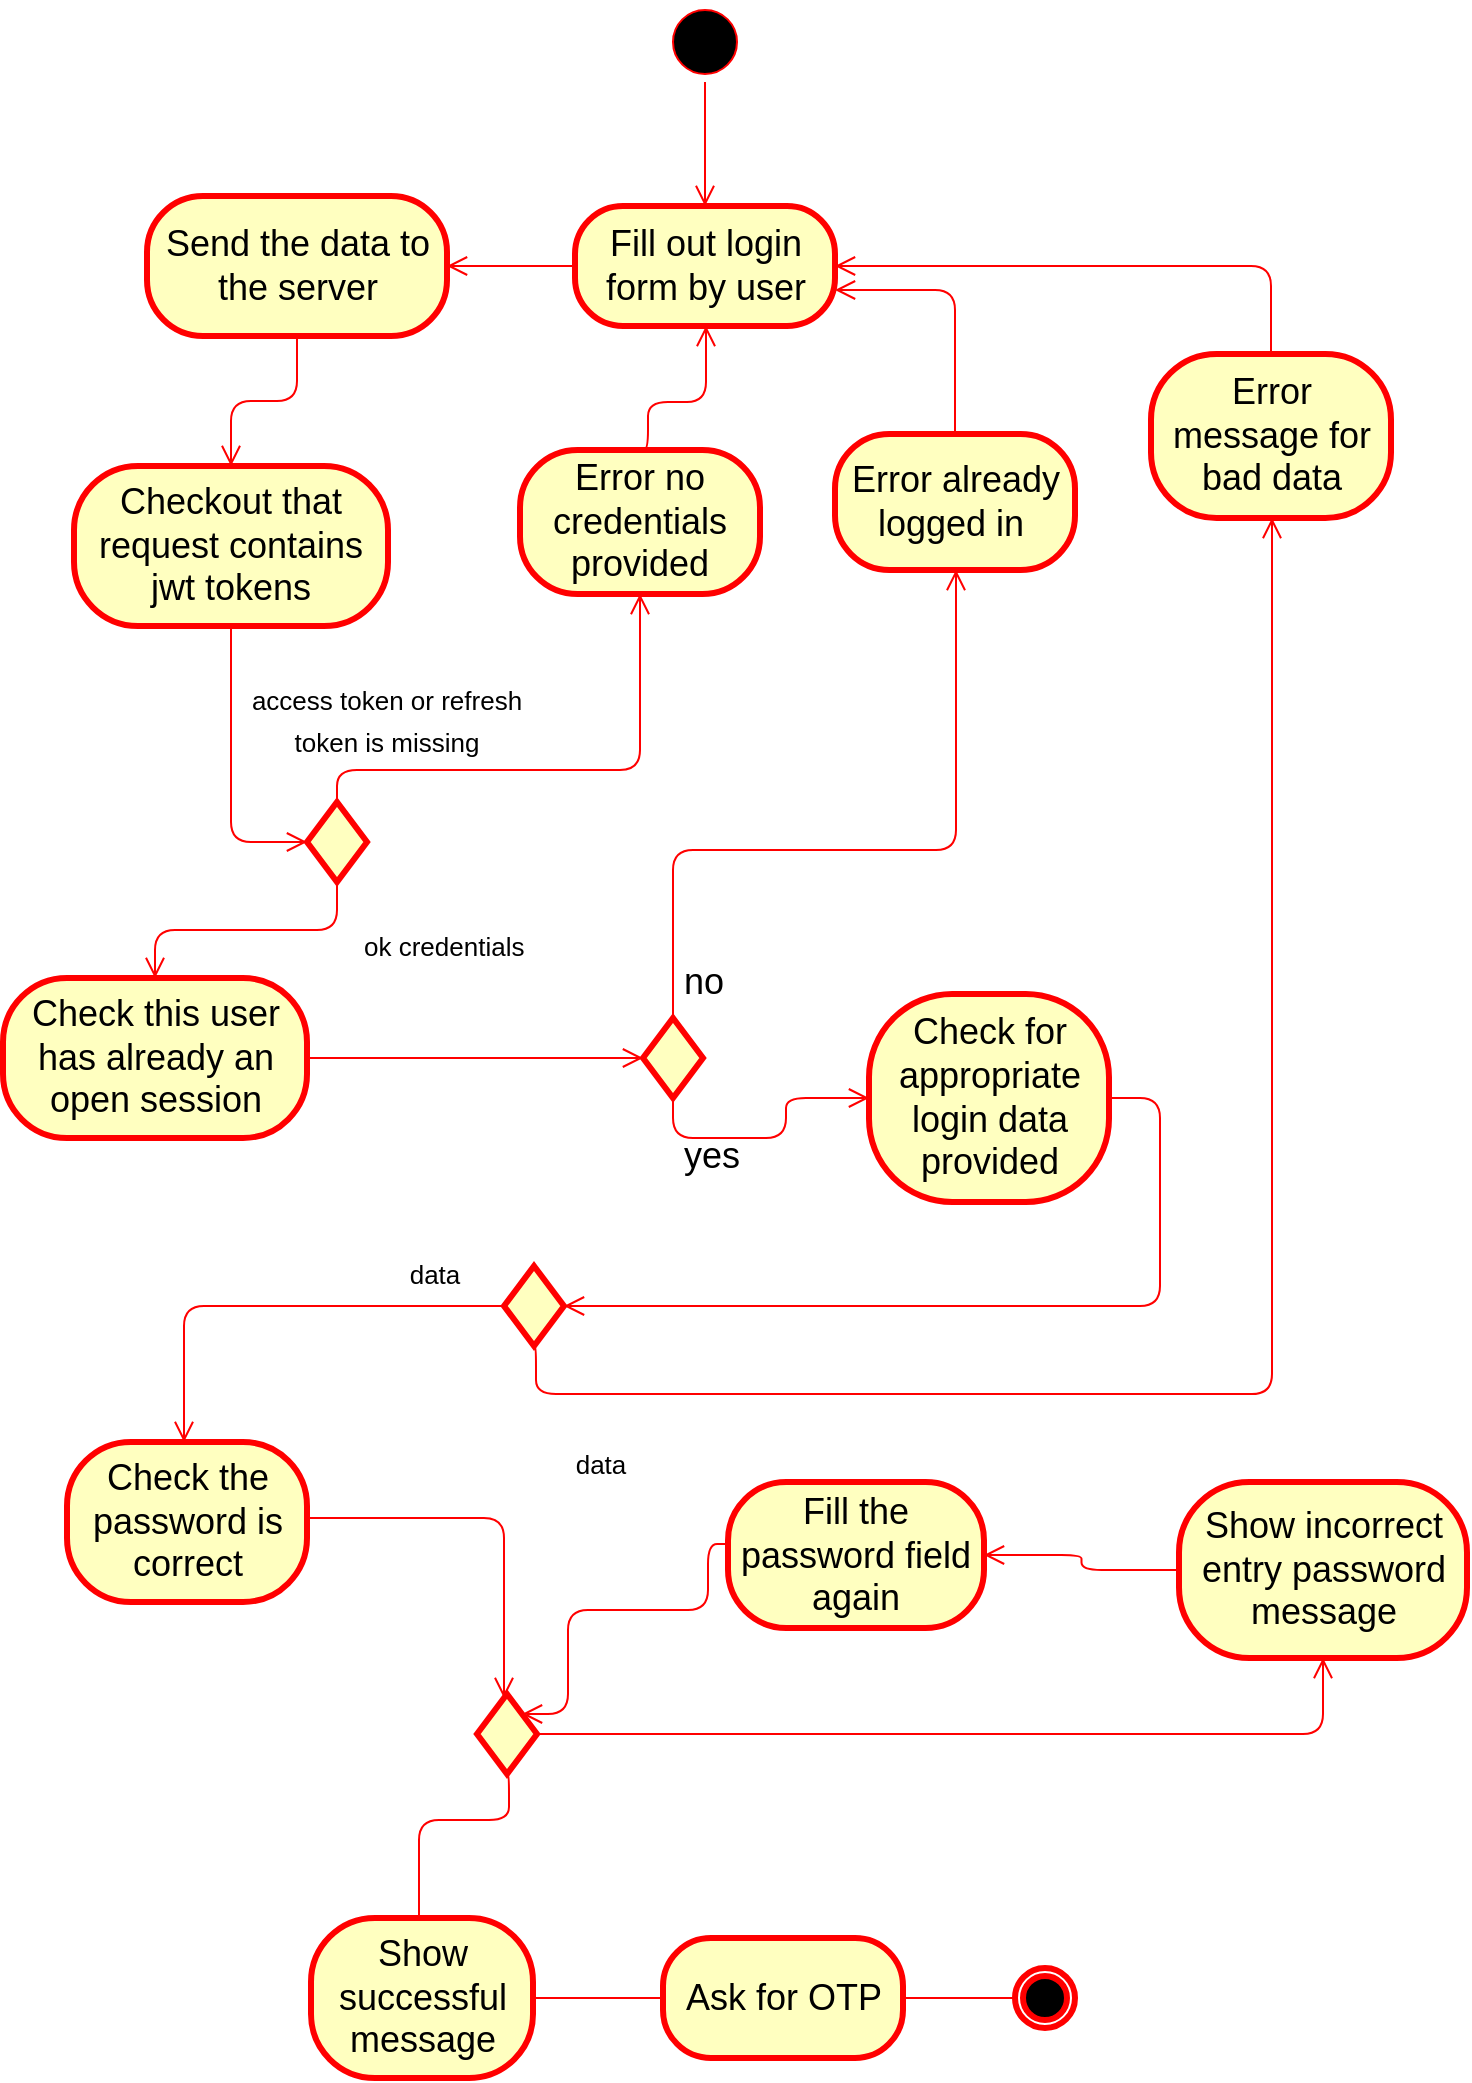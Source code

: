 <mxfile>
    <diagram id="MtLG95kfh5mEK6smX6_D" name="Page-1">
        <mxGraphModel dx="743" dy="809" grid="1" gridSize="8" guides="1" tooltips="1" connect="1" arrows="1" fold="1" page="1" pageScale="1" pageWidth="850" pageHeight="1100" math="0" shadow="0">
            <root>
                <mxCell id="0"/>
                <mxCell id="1" parent="0"/>
                <mxCell id="5" value="" style="ellipse;html=1;shape=startState;fillColor=#000000;strokeColor=#ff0000;" parent="1" vertex="1">
                    <mxGeometry x="400.5" y="32" width="40" height="40" as="geometry"/>
                </mxCell>
                <mxCell id="6" value="" style="edgeStyle=orthogonalEdgeStyle;html=1;verticalAlign=bottom;endArrow=open;endSize=8;strokeColor=#ff0000;" parent="1" source="5" edge="1">
                    <mxGeometry relative="1" as="geometry">
                        <mxPoint x="420.5" y="134" as="targetPoint"/>
                        <mxPoint x="420.5" y="64" as="sourcePoint"/>
                    </mxGeometry>
                </mxCell>
                <mxCell id="8" value="&lt;font style=&quot;font-size: 18px;&quot;&gt;Fill out login form by user&lt;/font&gt;" style="rounded=1;whiteSpace=wrap;html=1;arcSize=40;fontColor=#000000;fillColor=#ffffc0;strokeColor=#ff0000;strokeWidth=3;" parent="1" vertex="1">
                    <mxGeometry x="355.5" y="134" width="130" height="60" as="geometry"/>
                </mxCell>
                <mxCell id="9" value="" style="edgeStyle=orthogonalEdgeStyle;html=1;verticalAlign=bottom;endArrow=open;endSize=8;strokeColor=#ff0000;" parent="1" source="8" target="11" edge="1">
                    <mxGeometry relative="1" as="geometry">
                        <mxPoint x="259.5" y="164" as="targetPoint"/>
                        <Array as="points"/>
                    </mxGeometry>
                </mxCell>
                <mxCell id="11" value="Send the data to the server" style="rounded=1;whiteSpace=wrap;html=1;arcSize=40;fontColor=#000000;fillColor=#ffffc0;strokeColor=#ff0000;strokeWidth=3;fontSize=18;" parent="1" vertex="1">
                    <mxGeometry x="141.5" y="129" width="150" height="70" as="geometry"/>
                </mxCell>
                <mxCell id="12" value="" style="edgeStyle=orthogonalEdgeStyle;html=1;verticalAlign=bottom;endArrow=open;endSize=8;strokeColor=#ff0000;fontSize=18;entryX=0;entryY=0.5;entryDx=0;entryDy=0;startArrow=none;" parent="1" source="89" target="98" edge="1">
                    <mxGeometry relative="1" as="geometry">
                        <mxPoint x="243.5" y="399.0" as="targetPoint"/>
                    </mxGeometry>
                </mxCell>
                <mxCell id="17" value="" style="rhombus;whiteSpace=wrap;html=1;fillColor=#ffffc0;strokeColor=#ff0000;strokeWidth=3;fontSize=18;" parent="1" vertex="1">
                    <mxGeometry x="320" y="664" width="30" height="40" as="geometry"/>
                </mxCell>
                <mxCell id="18" value="&lt;font style=&quot;font-size: 13px;&quot;&gt;&lt;font style=&quot;font-size: 13px;&quot; color=&quot;#ffffff&quot;&gt;Inappropriate&lt;br&gt;&lt;/font&gt;data&lt;/font&gt;" style="edgeStyle=orthogonalEdgeStyle;html=1;align=center;verticalAlign=bottom;endArrow=open;endSize=8;strokeColor=#ff0000;fontSize=18;labelBackgroundColor=none;exitX=0.5;exitY=1;exitDx=0;exitDy=0;" parent="1" source="17" target="81" edge="1">
                    <mxGeometry x="-0.863" y="-48" relative="1" as="geometry">
                        <mxPoint x="647.5" y="302" as="targetPoint"/>
                        <mxPoint as="offset"/>
                        <mxPoint x="417.5" y="604.0" as="sourcePoint"/>
                        <Array as="points">
                            <mxPoint x="336" y="704"/>
                            <mxPoint x="336" y="728"/>
                            <mxPoint x="704" y="728"/>
                        </Array>
                    </mxGeometry>
                </mxCell>
                <mxCell id="19" value="&lt;font style=&quot;font-size: 13px;&quot;&gt;&lt;font style=&quot;font-size: 13px;&quot; color=&quot;#ffffff&quot;&gt;Appropriate&lt;br&gt;&lt;/font&gt;data&lt;/font&gt;" style="edgeStyle=orthogonalEdgeStyle;html=1;align=center;verticalAlign=top;endArrow=open;endSize=8;strokeColor=#ff0000;fontSize=18;labelBackgroundColor=none;exitX=0;exitY=0.5;exitDx=0;exitDy=0;" parent="1" source="17" target="69" edge="1">
                    <mxGeometry x="-0.695" y="-56" relative="1" as="geometry">
                        <mxPoint x="160" y="856" as="targetPoint"/>
                        <mxPoint x="505.037" y="515.999" as="sourcePoint"/>
                        <Array as="points">
                            <mxPoint x="160" y="684"/>
                        </Array>
                        <mxPoint as="offset"/>
                    </mxGeometry>
                </mxCell>
                <mxCell id="59" value="&lt;font color=&quot;#ffffff&quot;&gt;incorrect&lt;br&gt;password&lt;/font&gt;" style="edgeStyle=orthogonalEdgeStyle;html=1;align=center;verticalAlign=bottom;endArrow=open;endSize=8;strokeColor=#ff0000;fontSize=18;labelBackgroundColor=none;" parent="1" source="58" target="83" edge="1">
                    <mxGeometry x="-0.606" y="-54" relative="1" as="geometry">
                        <mxPoint x="713.5" y="842" as="targetPoint"/>
                        <mxPoint as="offset"/>
                    </mxGeometry>
                </mxCell>
                <mxCell id="60" value="&lt;font color=&quot;#ffffff&quot;&gt;Correct&lt;br&gt;password&lt;br&gt;&lt;/font&gt;" style="edgeStyle=orthogonalEdgeStyle;html=1;align=center;verticalAlign=top;endArrow=open;endSize=8;strokeColor=#ff0000;fontSize=18;labelBackgroundColor=none;entryX=0.5;entryY=0;entryDx=0;entryDy=0;exitX=0.5;exitY=1;exitDx=0;exitDy=0;" parent="1" source="58" edge="1">
                    <mxGeometry x="0.078" y="-68" relative="1" as="geometry">
                        <mxPoint x="277.5" y="1000" as="targetPoint"/>
                        <mxPoint x="322.567" y="890.999" as="sourcePoint"/>
                        <Array as="points">
                            <mxPoint x="322.5" y="941"/>
                            <mxPoint x="277.5" y="941"/>
                        </Array>
                        <mxPoint x="38" y="-61" as="offset"/>
                    </mxGeometry>
                </mxCell>
                <mxCell id="58" value="" style="rhombus;whiteSpace=wrap;html=1;fillColor=#ffffc0;strokeColor=#ff0000;strokeWidth=3;fontSize=18;" parent="1" vertex="1">
                    <mxGeometry x="306.5" y="878" width="30" height="40" as="geometry"/>
                </mxCell>
                <mxCell id="69" value="Check the password is correct" style="rounded=1;whiteSpace=wrap;html=1;arcSize=40;fontColor=#000000;fillColor=#ffffc0;strokeColor=#ff0000;strokeWidth=3;fontFamily=Helvetica;fontSize=18;" parent="1" vertex="1">
                    <mxGeometry x="101.5" y="752" width="120" height="80" as="geometry"/>
                </mxCell>
                <mxCell id="70" value="" style="edgeStyle=orthogonalEdgeStyle;html=1;verticalAlign=bottom;endArrow=open;endSize=8;strokeColor=#ff0000;labelBackgroundColor=none;fontFamily=Helvetica;fontSize=18;fontColor=#FFFFFF;" parent="1" source="69" target="58" edge="1">
                    <mxGeometry relative="1" as="geometry">
                        <mxPoint x="438.5" y="790.053" as="targetPoint"/>
                        <Array as="points">
                            <mxPoint x="320" y="790"/>
                        </Array>
                    </mxGeometry>
                </mxCell>
                <mxCell id="71" value="Show successful message" style="rounded=1;whiteSpace=wrap;html=1;arcSize=40;fontColor=#000000;fillColor=#ffffc0;strokeColor=#ff0000;strokeWidth=3;fontFamily=Helvetica;fontSize=18;" parent="1" vertex="1">
                    <mxGeometry x="223.5" y="990" width="111" height="80" as="geometry"/>
                </mxCell>
                <mxCell id="72" value="" style="edgeStyle=orthogonalEdgeStyle;html=1;verticalAlign=bottom;endArrow=open;endSize=8;strokeColor=#ff0000;labelBackgroundColor=none;fontFamily=Helvetica;fontSize=18;fontColor=#FFFFFF;" parent="1" source="71" edge="1">
                    <mxGeometry relative="1" as="geometry">
                        <mxPoint x="427.5" y="1030" as="targetPoint"/>
                    </mxGeometry>
                </mxCell>
                <mxCell id="74" value="Ask for OTP" style="rounded=1;whiteSpace=wrap;html=1;arcSize=40;fontColor=#000000;fillColor=#ffffc0;strokeColor=#ff0000;strokeWidth=3;fontFamily=Helvetica;fontSize=18;" parent="1" vertex="1">
                    <mxGeometry x="399.5" y="1000" width="120" height="60" as="geometry"/>
                </mxCell>
                <mxCell id="81" value="Error message for bad data" style="rounded=1;whiteSpace=wrap;html=1;arcSize=40;fontColor=#000000;fillColor=#ffffc0;strokeColor=#ff0000;strokeWidth=3;fontFamily=Helvetica;fontSize=18;" parent="1" vertex="1">
                    <mxGeometry x="643.5" y="208" width="120" height="82" as="geometry"/>
                </mxCell>
                <mxCell id="82" value="" style="edgeStyle=orthogonalEdgeStyle;html=1;verticalAlign=bottom;endArrow=open;endSize=8;strokeColor=#ff0000;labelBackgroundColor=none;fontFamily=Helvetica;fontSize=18;fontColor=#FFFFFF;exitX=0.5;exitY=0;exitDx=0;exitDy=0;" parent="1" source="81" target="8" edge="1">
                    <mxGeometry relative="1" as="geometry">
                        <mxPoint x="645.5" y="158" as="targetPoint"/>
                        <Array as="points">
                            <mxPoint x="703.5" y="164"/>
                        </Array>
                        <mxPoint x="703.5" y="164" as="sourcePoint"/>
                    </mxGeometry>
                </mxCell>
                <mxCell id="83" value="Show incorrect entry password message" style="rounded=1;whiteSpace=wrap;html=1;arcSize=40;fontColor=#000000;fillColor=#ffffc0;strokeColor=#ff0000;strokeWidth=3;fontFamily=Helvetica;fontSize=18;" parent="1" vertex="1">
                    <mxGeometry x="657.5" y="772" width="144" height="88" as="geometry"/>
                </mxCell>
                <mxCell id="85" value="" style="edgeStyle=orthogonalEdgeStyle;html=1;verticalAlign=bottom;endArrow=open;endSize=8;strokeColor=#ff0000;labelBackgroundColor=none;fontFamily=Helvetica;fontSize=18;fontColor=#FFFFFF;entryX=1;entryY=0.5;entryDx=0;entryDy=0;" parent="1" source="83" target="123" edge="1">
                    <mxGeometry relative="1" as="geometry">
                        <mxPoint x="568.5" y="790.053" as="targetPoint"/>
                        <mxPoint x="580.5" y="708" as="sourcePoint"/>
                    </mxGeometry>
                </mxCell>
                <mxCell id="89" value="&lt;span style=&quot;font-size: 18px;&quot;&gt;Checkout that request contains jwt tokens&lt;/span&gt;" style="rounded=1;whiteSpace=wrap;html=1;arcSize=40;fontColor=#000000;fillColor=#ffffc0;strokeColor=#ff0000;strokeWidth=3;" parent="1" vertex="1">
                    <mxGeometry x="105" y="264" width="157" height="80" as="geometry"/>
                </mxCell>
                <mxCell id="92" value="" style="edgeStyle=orthogonalEdgeStyle;html=1;verticalAlign=bottom;endArrow=open;endSize=8;strokeColor=#ff0000;fontSize=18;startArrow=none;exitX=0.5;exitY=1;exitDx=0;exitDy=0;" parent="1" source="11" target="89" edge="1">
                    <mxGeometry relative="1" as="geometry">
                        <mxPoint x="304" y="354" as="targetPoint"/>
                        <mxPoint x="310.5" y="248.0" as="sourcePoint"/>
                    </mxGeometry>
                </mxCell>
                <mxCell id="94" value="&lt;font style=&quot;font-size: 13px;&quot;&gt;access token or refresh&lt;br&gt;token is missing&lt;/font&gt;" style="edgeStyle=orthogonalEdgeStyle;html=1;align=center;verticalAlign=bottom;endArrow=open;endSize=8;strokeColor=#ff0000;fontSize=18;exitX=0.5;exitY=0;exitDx=0;exitDy=0;labelBackgroundColor=none;" parent="1" source="98" target="111" edge="1">
                    <mxGeometry x="-0.682" y="1" relative="1" as="geometry">
                        <mxPoint x="635.5" y="240" as="targetPoint"/>
                        <mxPoint x="267.5" y="399" as="sourcePoint"/>
                        <Array as="points">
                            <mxPoint x="237" y="416"/>
                            <mxPoint x="388" y="416"/>
                        </Array>
                        <mxPoint as="offset"/>
                    </mxGeometry>
                </mxCell>
                <mxCell id="95" value="&lt;font style=&quot;font-size: 13px;&quot;&gt;ok credentials&lt;/font&gt;" style="edgeStyle=orthogonalEdgeStyle;html=1;align=left;verticalAlign=top;endArrow=open;endSize=8;strokeColor=#ff0000;fontSize=18;exitX=0.5;exitY=1;exitDx=0;exitDy=0;entryX=0.5;entryY=0;entryDx=0;entryDy=0;labelBackgroundColor=none;" parent="1" source="98" target="99" edge="1">
                    <mxGeometry x="-0.803" y="11" relative="1" as="geometry">
                        <mxPoint x="283.5" y="482" as="targetPoint"/>
                        <mxPoint x="267.5" y="399" as="sourcePoint"/>
                        <mxPoint as="offset"/>
                    </mxGeometry>
                </mxCell>
                <mxCell id="98" value="" style="rhombus;whiteSpace=wrap;html=1;fillColor=#ffffc0;strokeColor=#ff0000;strokeWidth=3;fontSize=18;" parent="1" vertex="1">
                    <mxGeometry x="221.5" y="432" width="30" height="40" as="geometry"/>
                </mxCell>
                <mxCell id="99" value="&lt;font style=&quot;font-size: 18px;&quot;&gt;Check this user has already an open session&lt;/font&gt;" style="rounded=1;whiteSpace=wrap;html=1;arcSize=40;fontColor=#000000;fillColor=#ffffc0;strokeColor=#ff0000;strokeWidth=3;fontSize=13;" parent="1" vertex="1">
                    <mxGeometry x="69.5" y="520" width="152" height="80" as="geometry"/>
                </mxCell>
                <mxCell id="100" value="" style="edgeStyle=orthogonalEdgeStyle;html=1;verticalAlign=bottom;endArrow=open;endSize=8;strokeColor=#ff0000;labelBackgroundColor=none;fontSize=13;entryX=0;entryY=0.5;entryDx=0;entryDy=0;" parent="1" source="99" target="110" edge="1">
                    <mxGeometry relative="1" as="geometry">
                        <mxPoint x="148" y="676" as="targetPoint"/>
                        <Array as="points"/>
                    </mxGeometry>
                </mxCell>
                <mxCell id="108" value="no" style="edgeStyle=orthogonalEdgeStyle;html=1;align=left;verticalAlign=bottom;endArrow=open;endSize=8;strokeColor=#ff0000;labelBackgroundColor=none;fontSize=18;exitX=0.5;exitY=0;exitDx=0;exitDy=0;" parent="1" source="110" target="113" edge="1">
                    <mxGeometry x="-0.978" y="-3" relative="1" as="geometry">
                        <mxPoint x="488" y="528" as="targetPoint"/>
                        <mxPoint x="180" y="700" as="sourcePoint"/>
                        <Array as="points">
                            <mxPoint x="405" y="456"/>
                            <mxPoint x="546" y="456"/>
                        </Array>
                        <mxPoint as="offset"/>
                    </mxGeometry>
                </mxCell>
                <mxCell id="109" value="yes" style="edgeStyle=orthogonalEdgeStyle;html=1;align=left;verticalAlign=top;endArrow=open;endSize=8;strokeColor=#ff0000;labelBackgroundColor=none;fontSize=18;exitX=0.5;exitY=1;exitDx=0;exitDy=0;" parent="1" source="110" target="119" edge="1">
                    <mxGeometry x="-0.826" y="3" relative="1" as="geometry">
                        <mxPoint x="112" y="840" as="targetPoint"/>
                        <mxPoint x="140" y="720" as="sourcePoint"/>
                        <Array as="points">
                            <mxPoint x="405" y="600"/>
                            <mxPoint x="461" y="600"/>
                            <mxPoint x="461" y="580"/>
                        </Array>
                        <mxPoint as="offset"/>
                    </mxGeometry>
                </mxCell>
                <mxCell id="110" value="" style="rhombus;whiteSpace=wrap;html=1;fillColor=#ffffc0;strokeColor=#ff0000;strokeWidth=3;fontSize=18;" parent="1" vertex="1">
                    <mxGeometry x="389.5" y="540" width="30" height="40" as="geometry"/>
                </mxCell>
                <mxCell id="111" value="Error no credentials provided" style="rounded=1;whiteSpace=wrap;html=1;arcSize=40;fontColor=#000000;fillColor=#ffffc0;strokeColor=#ff0000;strokeWidth=3;fontSize=18;" parent="1" vertex="1">
                    <mxGeometry x="328" y="256" width="120" height="72" as="geometry"/>
                </mxCell>
                <mxCell id="112" value="" style="edgeStyle=orthogonalEdgeStyle;html=1;verticalAlign=bottom;endArrow=open;endSize=8;strokeColor=#ff0000;labelBackgroundColor=none;fontSize=18;exitX=0.5;exitY=0;exitDx=0;exitDy=0;" parent="1" source="111" target="8" edge="1">
                    <mxGeometry relative="1" as="geometry">
                        <mxPoint x="425.5" y="332" as="targetPoint"/>
                        <Array as="points">
                            <mxPoint x="392" y="256"/>
                            <mxPoint x="392" y="232"/>
                            <mxPoint x="421" y="232"/>
                        </Array>
                    </mxGeometry>
                </mxCell>
                <mxCell id="113" value="Error already logged in&amp;nbsp;" style="rounded=1;whiteSpace=wrap;html=1;arcSize=40;fontColor=#000000;fillColor=#ffffc0;strokeColor=#ff0000;strokeWidth=3;fontSize=18;" parent="1" vertex="1">
                    <mxGeometry x="485.5" y="248" width="120" height="68" as="geometry"/>
                </mxCell>
                <mxCell id="114" value="" style="edgeStyle=orthogonalEdgeStyle;html=1;verticalAlign=bottom;endArrow=open;endSize=8;strokeColor=#ff0000;labelBackgroundColor=none;fontSize=18;" parent="1" source="113" target="8" edge="1">
                    <mxGeometry relative="1" as="geometry">
                        <mxPoint x="575.5" y="344" as="targetPoint"/>
                        <Array as="points">
                            <mxPoint x="545" y="176"/>
                        </Array>
                    </mxGeometry>
                </mxCell>
                <mxCell id="116" value="" style="edgeStyle=orthogonalEdgeStyle;html=1;verticalAlign=bottom;endArrow=none;endSize=8;strokeColor=#ff0000;labelBackgroundColor=none;fontFamily=Helvetica;fontSize=18;fontColor=#FFFFFF;" parent="1" source="74" target="77" edge="1">
                    <mxGeometry relative="1" as="geometry">
                        <mxPoint x="637.5" y="1030" as="targetPoint"/>
                        <mxPoint x="547.5" y="1030" as="sourcePoint"/>
                    </mxGeometry>
                </mxCell>
                <mxCell id="77" value="" style="ellipse;html=1;shape=endState;fillColor=#000000;strokeColor=#ff0000;strokeWidth=3;fontFamily=Helvetica;fontSize=8;fontColor=#FFFFFF;" parent="1" vertex="1">
                    <mxGeometry x="575.5" y="1015" width="30" height="30" as="geometry"/>
                </mxCell>
                <mxCell id="119" value="&lt;span style=&quot;font-size: 18px;&quot;&gt;Check for appropriate login data provided&lt;/span&gt;" style="rounded=1;whiteSpace=wrap;html=1;arcSize=40;fontColor=#000000;fillColor=#ffffc0;strokeColor=#ff0000;strokeWidth=3;fontSize=13;" parent="1" vertex="1">
                    <mxGeometry x="502.5" y="528" width="120" height="104" as="geometry"/>
                </mxCell>
                <mxCell id="120" value="" style="edgeStyle=orthogonalEdgeStyle;html=1;verticalAlign=bottom;endArrow=open;endSize=8;strokeColor=#ff0000;labelBackgroundColor=none;fontSize=13;entryX=1;entryY=0.5;entryDx=0;entryDy=0;" parent="1" source="119" target="17" edge="1">
                    <mxGeometry relative="1" as="geometry">
                        <mxPoint x="116" y="946" as="targetPoint"/>
                        <Array as="points">
                            <mxPoint x="648" y="580"/>
                            <mxPoint x="648" y="684"/>
                        </Array>
                    </mxGeometry>
                </mxCell>
                <mxCell id="123" value="&lt;font style=&quot;font-size: 18px;&quot;&gt;Fill the password field again&lt;/font&gt;" style="rounded=1;whiteSpace=wrap;html=1;arcSize=40;fontColor=#000000;fillColor=#ffffc0;strokeColor=#ff0000;strokeWidth=3;" vertex="1" parent="1">
                    <mxGeometry x="432" y="772" width="128" height="73" as="geometry"/>
                </mxCell>
                <mxCell id="124" value="" style="edgeStyle=orthogonalEdgeStyle;html=1;verticalAlign=bottom;endArrow=open;endSize=8;strokeColor=#ff0000;exitX=-0.007;exitY=0.424;exitDx=0;exitDy=0;exitPerimeter=0;entryX=1;entryY=0;entryDx=0;entryDy=0;" edge="1" source="123" parent="1" target="58">
                    <mxGeometry relative="1" as="geometry">
                        <mxPoint x="492" y="866" as="targetPoint"/>
                        <Array as="points">
                            <mxPoint x="422" y="803"/>
                            <mxPoint x="422" y="836"/>
                            <mxPoint x="352" y="836"/>
                            <mxPoint x="352" y="888"/>
                        </Array>
                    </mxGeometry>
                </mxCell>
            </root>
        </mxGraphModel>
    </diagram>
</mxfile>